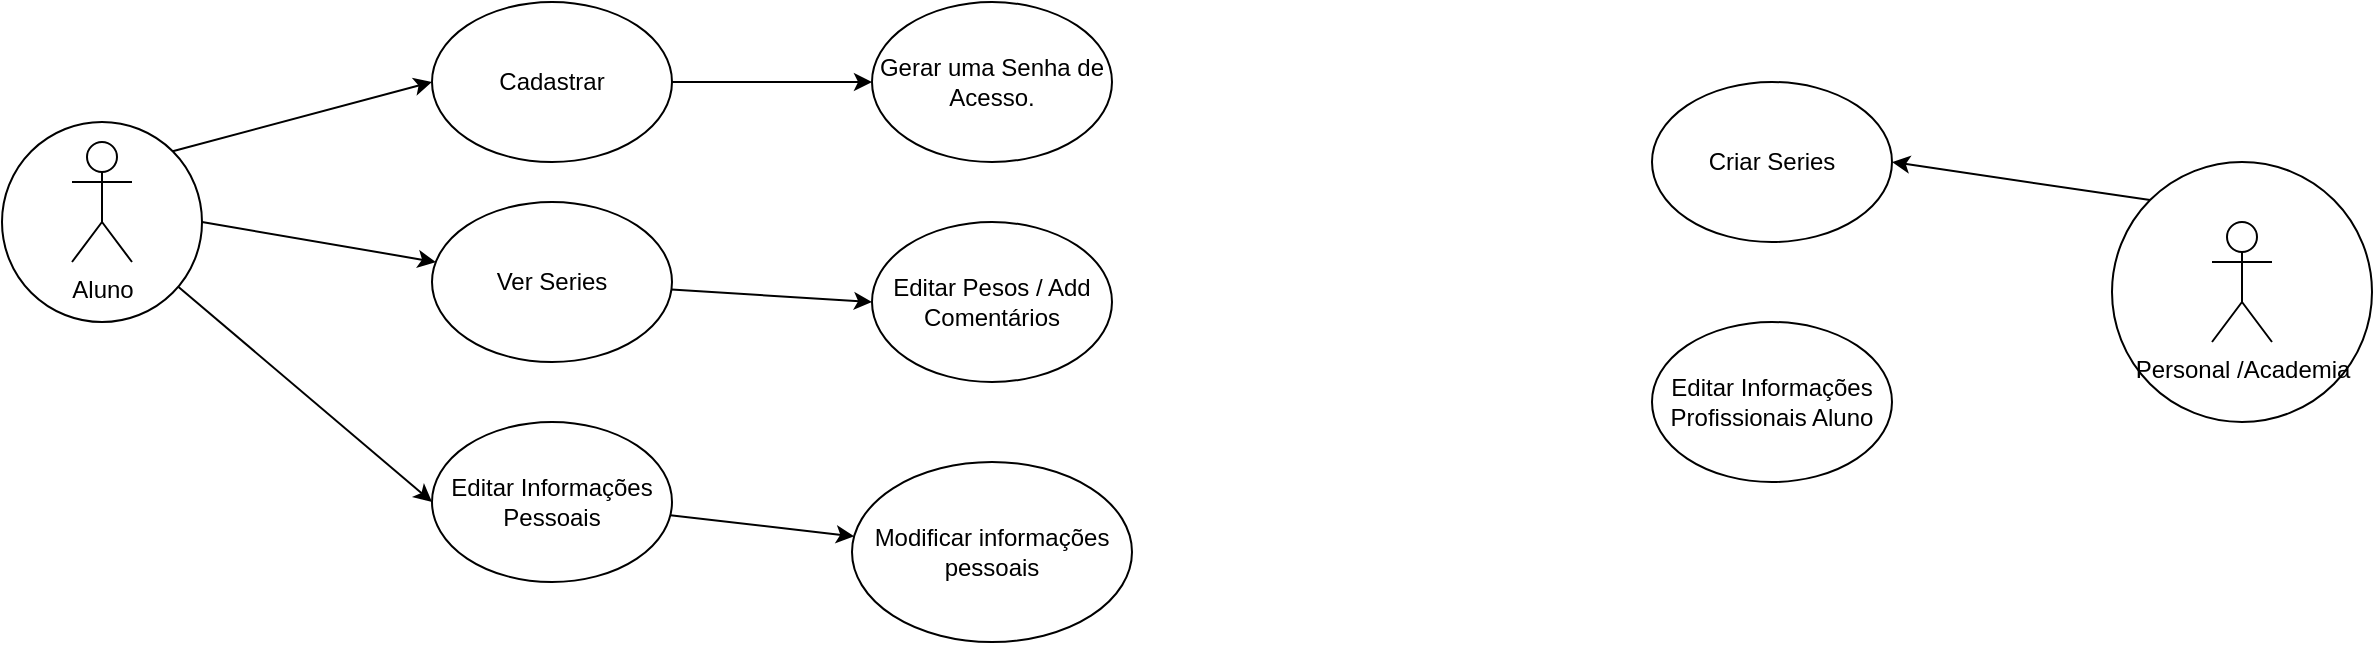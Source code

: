 <mxfile>
    <diagram id="N0JLhRvIEbyhl3x7IY-Y" name="Página-1">
        <mxGraphModel dx="1289" dy="686" grid="1" gridSize="10" guides="1" tooltips="1" connect="1" arrows="1" fold="1" page="1" pageScale="1" pageWidth="827" pageHeight="1169" math="0" shadow="0">
            <root>
                <mxCell id="0"/>
                <mxCell id="1" parent="0"/>
                <mxCell id="23" style="edgeStyle=none;html=1;exitX=0;exitY=0;exitDx=0;exitDy=0;entryX=1;entryY=0.5;entryDx=0;entryDy=0;" edge="1" parent="1" source="21" target="22">
                    <mxGeometry relative="1" as="geometry"/>
                </mxCell>
                <mxCell id="21" value="" style="ellipse;whiteSpace=wrap;html=1;aspect=fixed;" vertex="1" parent="1">
                    <mxGeometry x="1080" y="100" width="130" height="130" as="geometry"/>
                </mxCell>
                <mxCell id="12" value="" style="ellipse;whiteSpace=wrap;html=1;aspect=fixed;" parent="1" vertex="1">
                    <mxGeometry x="25" y="80" width="100" height="100" as="geometry"/>
                </mxCell>
                <mxCell id="6" style="edgeStyle=none;html=1;exitX=1;exitY=0;exitDx=0;exitDy=0;entryX=0;entryY=0.5;entryDx=0;entryDy=0;" parent="1" source="12" target="5" edge="1">
                    <mxGeometry relative="1" as="geometry"/>
                </mxCell>
                <mxCell id="8" style="edgeStyle=none;html=1;exitX=1;exitY=0.5;exitDx=0;exitDy=0;" parent="1" source="12" target="7" edge="1">
                    <mxGeometry relative="1" as="geometry"/>
                </mxCell>
                <mxCell id="11" style="edgeStyle=none;html=1;entryX=0;entryY=0.5;entryDx=0;entryDy=0;" parent="1" source="12" target="10" edge="1">
                    <mxGeometry relative="1" as="geometry"/>
                </mxCell>
                <mxCell id="4" value="Personal /Academia&lt;br&gt;" style="shape=umlActor;verticalLabelPosition=bottom;verticalAlign=top;html=1;outlineConnect=0;" parent="1" vertex="1">
                    <mxGeometry x="1130" y="130" width="30" height="60" as="geometry"/>
                </mxCell>
                <mxCell id="2" value="Aluno&lt;br&gt;" style="shape=umlActor;verticalLabelPosition=bottom;verticalAlign=top;html=1;outlineConnect=0;" parent="1" vertex="1">
                    <mxGeometry x="60" y="90" width="30" height="60" as="geometry"/>
                </mxCell>
                <mxCell id="14" style="edgeStyle=none;html=1;exitX=1;exitY=0.5;exitDx=0;exitDy=0;entryX=0;entryY=0.5;entryDx=0;entryDy=0;" parent="1" source="5" target="13" edge="1">
                    <mxGeometry relative="1" as="geometry"/>
                </mxCell>
                <mxCell id="5" value="Cadastrar" style="ellipse;whiteSpace=wrap;html=1;" parent="1" vertex="1">
                    <mxGeometry x="240" y="20" width="120" height="80" as="geometry"/>
                </mxCell>
                <mxCell id="16" style="edgeStyle=none;html=1;entryX=0;entryY=0.5;entryDx=0;entryDy=0;" parent="1" source="7" target="15" edge="1">
                    <mxGeometry relative="1" as="geometry"/>
                </mxCell>
                <mxCell id="7" value="Ver Series&lt;br&gt;" style="ellipse;whiteSpace=wrap;html=1;" parent="1" vertex="1">
                    <mxGeometry x="240" y="120" width="120" height="80" as="geometry"/>
                </mxCell>
                <mxCell id="18" value="" style="edgeStyle=none;html=1;" parent="1" source="10" target="17" edge="1">
                    <mxGeometry relative="1" as="geometry"/>
                </mxCell>
                <mxCell id="10" value="Editar Informações Pessoais&lt;br&gt;" style="ellipse;whiteSpace=wrap;html=1;" parent="1" vertex="1">
                    <mxGeometry x="240" y="230" width="120" height="80" as="geometry"/>
                </mxCell>
                <mxCell id="13" value="Gerar uma Senha de Acesso." style="ellipse;whiteSpace=wrap;html=1;" parent="1" vertex="1">
                    <mxGeometry x="460" y="20" width="120" height="80" as="geometry"/>
                </mxCell>
                <mxCell id="15" value="Editar Pesos / Add Comentários" style="ellipse;whiteSpace=wrap;html=1;" parent="1" vertex="1">
                    <mxGeometry x="460" y="130" width="120" height="80" as="geometry"/>
                </mxCell>
                <mxCell id="17" value="Modificar informações pessoais" style="ellipse;whiteSpace=wrap;html=1;" parent="1" vertex="1">
                    <mxGeometry x="450" y="250" width="140" height="90" as="geometry"/>
                </mxCell>
                <mxCell id="22" value="Criar Series" style="ellipse;whiteSpace=wrap;html=1;" vertex="1" parent="1">
                    <mxGeometry x="850" y="60" width="120" height="80" as="geometry"/>
                </mxCell>
                <mxCell id="24" value="Editar Informações Profissionais Aluno" style="ellipse;whiteSpace=wrap;html=1;" vertex="1" parent="1">
                    <mxGeometry x="850" y="180" width="120" height="80" as="geometry"/>
                </mxCell>
            </root>
        </mxGraphModel>
    </diagram>
</mxfile>